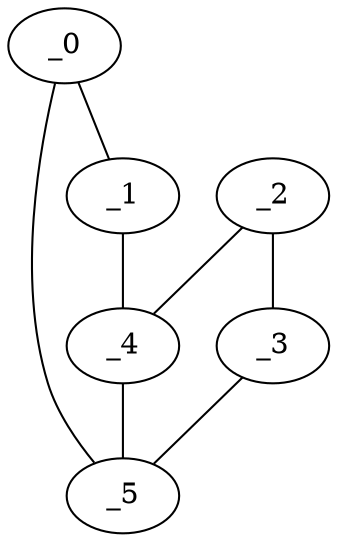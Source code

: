 graph HP1_0018 {
	_0	 [x="1.21994",
		y="2.66097"];
	_1	 [x="0.745793",
		y="0.359686"];
	_0 -- _1;
	_5	 [x="1.90866",
		y="1.64363"];
	_0 -- _5;
	_4	 [x="0.85936",
		y="1.39069"];
	_1 -- _4;
	_2	 [x="2.04715",
		y="0.830101"];
	_3	 [x="2.17264",
		y="2.8826"];
	_2 -- _3;
	_2 -- _4;
	_3 -- _5;
	_4 -- _5;
}
